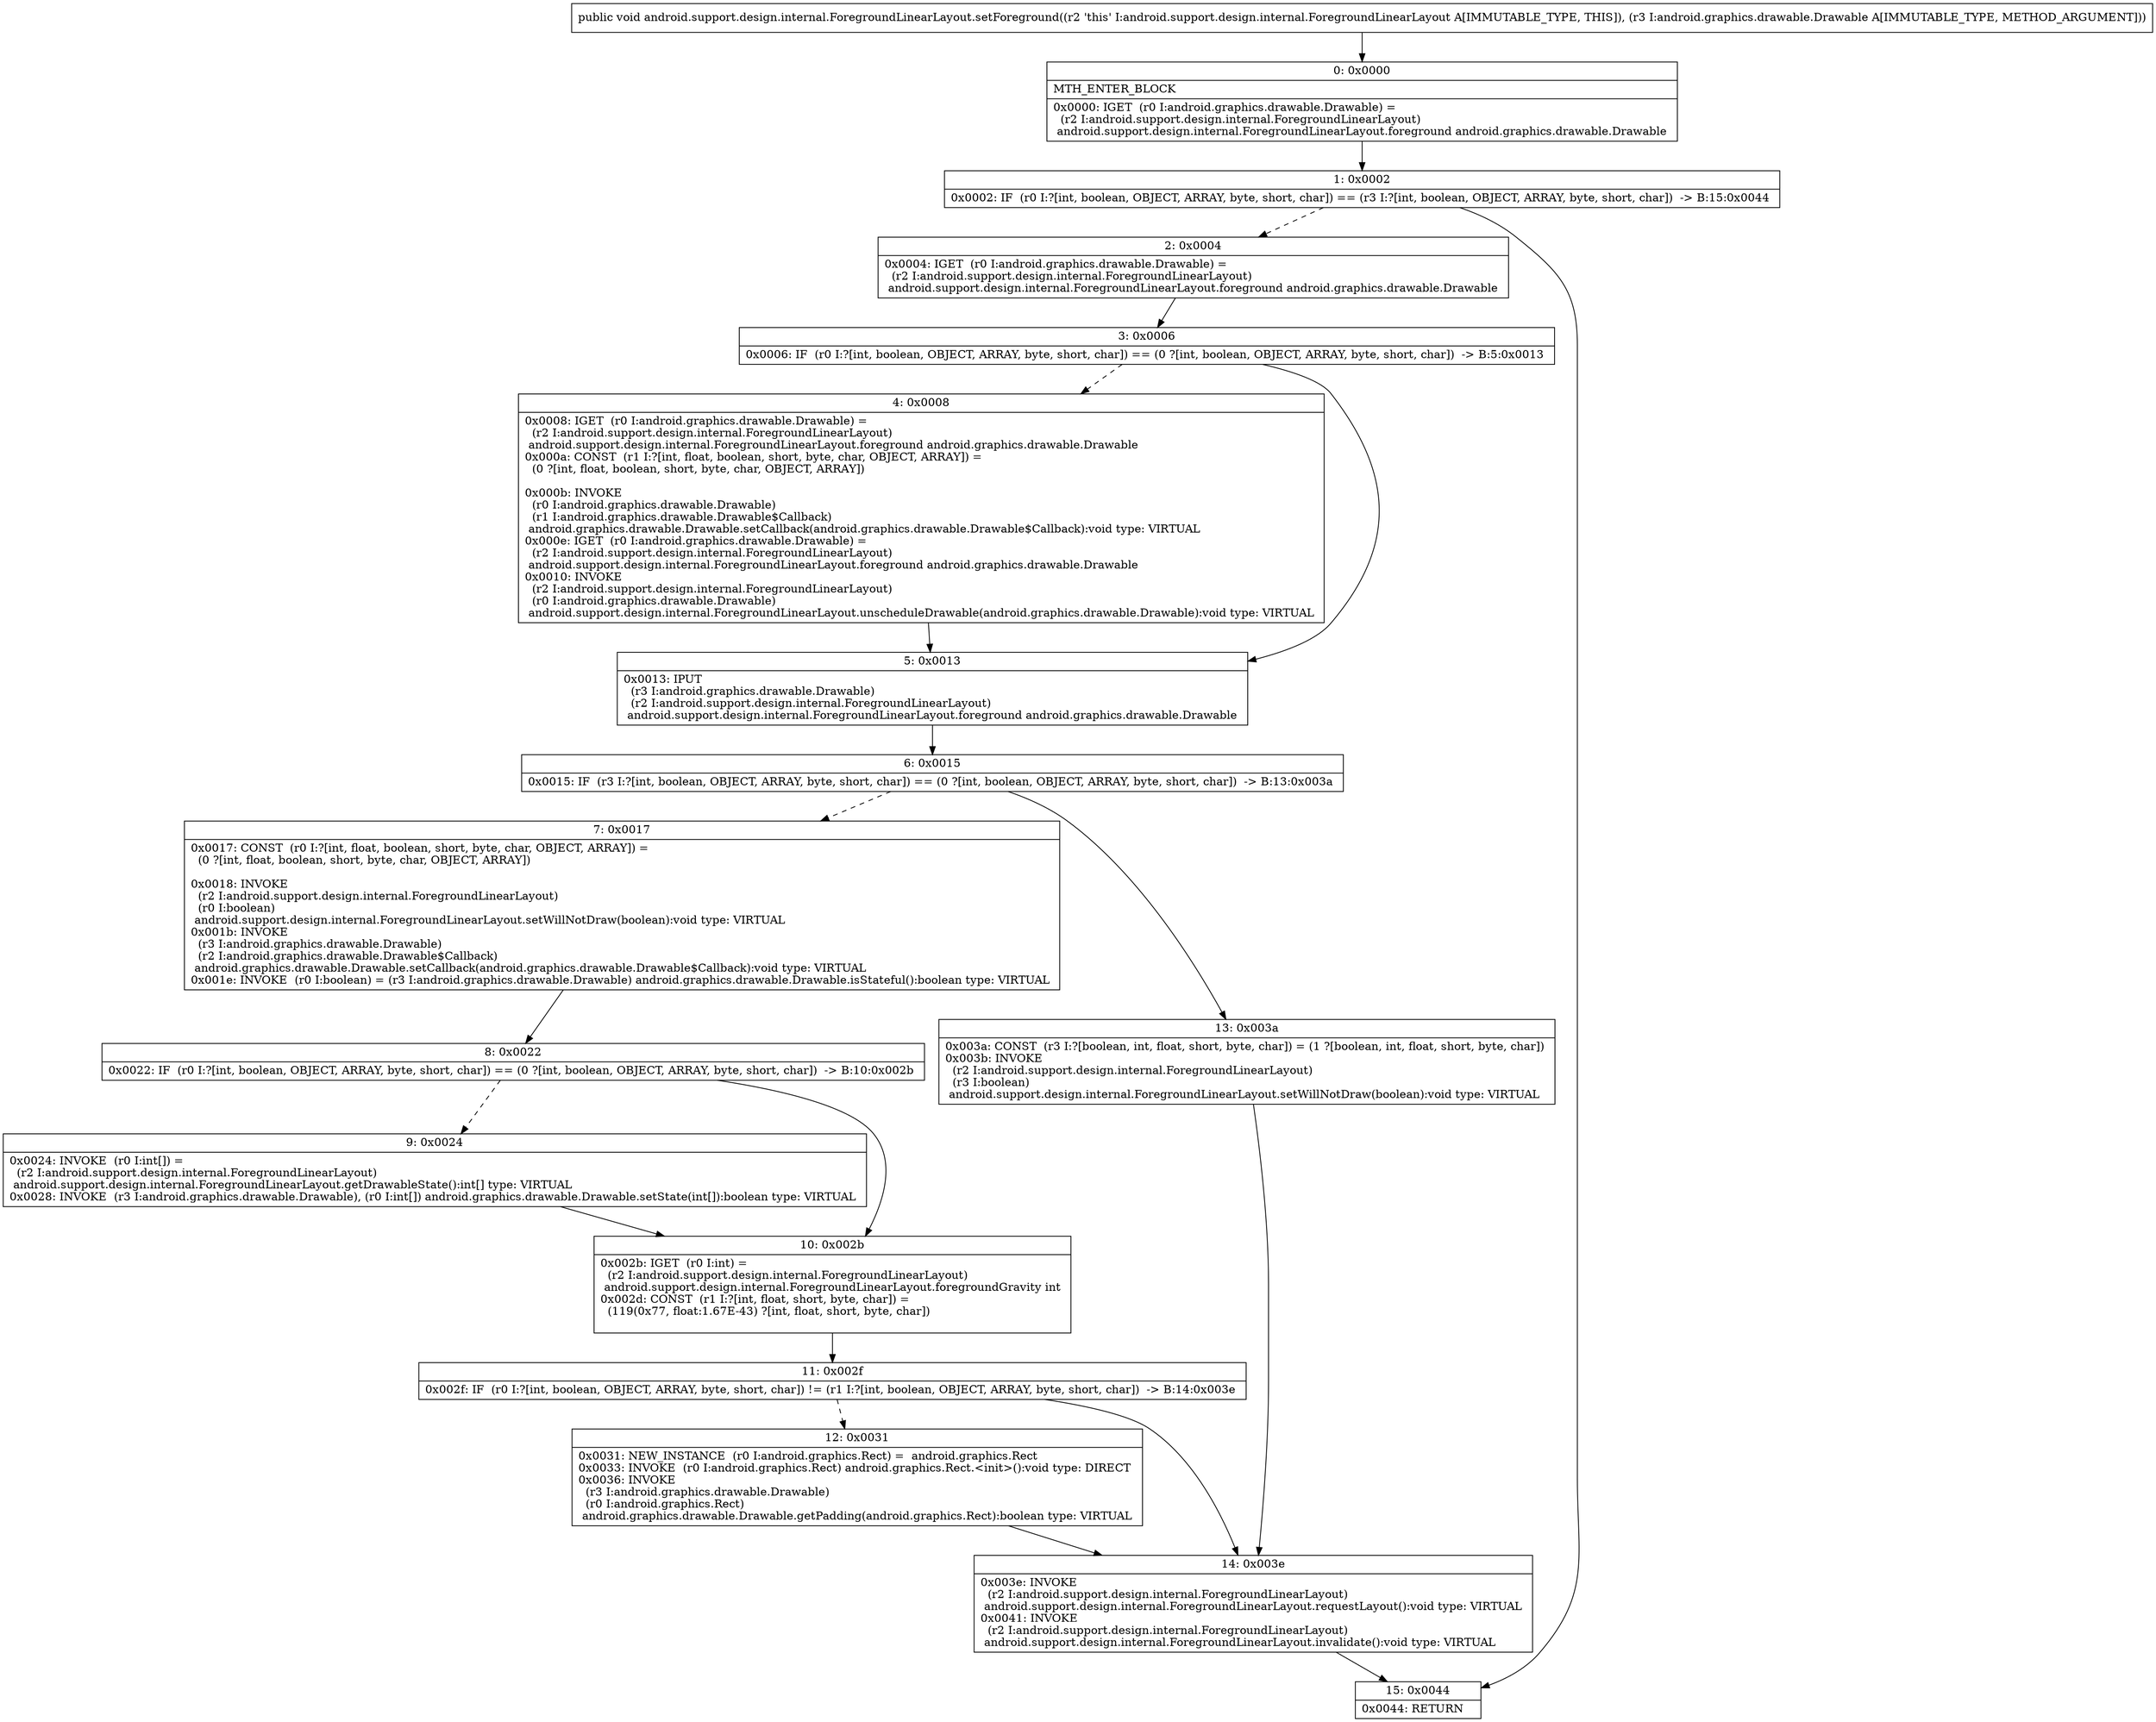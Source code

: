 digraph "CFG forandroid.support.design.internal.ForegroundLinearLayout.setForeground(Landroid\/graphics\/drawable\/Drawable;)V" {
Node_0 [shape=record,label="{0\:\ 0x0000|MTH_ENTER_BLOCK\l|0x0000: IGET  (r0 I:android.graphics.drawable.Drawable) = \l  (r2 I:android.support.design.internal.ForegroundLinearLayout)\l android.support.design.internal.ForegroundLinearLayout.foreground android.graphics.drawable.Drawable \l}"];
Node_1 [shape=record,label="{1\:\ 0x0002|0x0002: IF  (r0 I:?[int, boolean, OBJECT, ARRAY, byte, short, char]) == (r3 I:?[int, boolean, OBJECT, ARRAY, byte, short, char])  \-\> B:15:0x0044 \l}"];
Node_2 [shape=record,label="{2\:\ 0x0004|0x0004: IGET  (r0 I:android.graphics.drawable.Drawable) = \l  (r2 I:android.support.design.internal.ForegroundLinearLayout)\l android.support.design.internal.ForegroundLinearLayout.foreground android.graphics.drawable.Drawable \l}"];
Node_3 [shape=record,label="{3\:\ 0x0006|0x0006: IF  (r0 I:?[int, boolean, OBJECT, ARRAY, byte, short, char]) == (0 ?[int, boolean, OBJECT, ARRAY, byte, short, char])  \-\> B:5:0x0013 \l}"];
Node_4 [shape=record,label="{4\:\ 0x0008|0x0008: IGET  (r0 I:android.graphics.drawable.Drawable) = \l  (r2 I:android.support.design.internal.ForegroundLinearLayout)\l android.support.design.internal.ForegroundLinearLayout.foreground android.graphics.drawable.Drawable \l0x000a: CONST  (r1 I:?[int, float, boolean, short, byte, char, OBJECT, ARRAY]) = \l  (0 ?[int, float, boolean, short, byte, char, OBJECT, ARRAY])\l \l0x000b: INVOKE  \l  (r0 I:android.graphics.drawable.Drawable)\l  (r1 I:android.graphics.drawable.Drawable$Callback)\l android.graphics.drawable.Drawable.setCallback(android.graphics.drawable.Drawable$Callback):void type: VIRTUAL \l0x000e: IGET  (r0 I:android.graphics.drawable.Drawable) = \l  (r2 I:android.support.design.internal.ForegroundLinearLayout)\l android.support.design.internal.ForegroundLinearLayout.foreground android.graphics.drawable.Drawable \l0x0010: INVOKE  \l  (r2 I:android.support.design.internal.ForegroundLinearLayout)\l  (r0 I:android.graphics.drawable.Drawable)\l android.support.design.internal.ForegroundLinearLayout.unscheduleDrawable(android.graphics.drawable.Drawable):void type: VIRTUAL \l}"];
Node_5 [shape=record,label="{5\:\ 0x0013|0x0013: IPUT  \l  (r3 I:android.graphics.drawable.Drawable)\l  (r2 I:android.support.design.internal.ForegroundLinearLayout)\l android.support.design.internal.ForegroundLinearLayout.foreground android.graphics.drawable.Drawable \l}"];
Node_6 [shape=record,label="{6\:\ 0x0015|0x0015: IF  (r3 I:?[int, boolean, OBJECT, ARRAY, byte, short, char]) == (0 ?[int, boolean, OBJECT, ARRAY, byte, short, char])  \-\> B:13:0x003a \l}"];
Node_7 [shape=record,label="{7\:\ 0x0017|0x0017: CONST  (r0 I:?[int, float, boolean, short, byte, char, OBJECT, ARRAY]) = \l  (0 ?[int, float, boolean, short, byte, char, OBJECT, ARRAY])\l \l0x0018: INVOKE  \l  (r2 I:android.support.design.internal.ForegroundLinearLayout)\l  (r0 I:boolean)\l android.support.design.internal.ForegroundLinearLayout.setWillNotDraw(boolean):void type: VIRTUAL \l0x001b: INVOKE  \l  (r3 I:android.graphics.drawable.Drawable)\l  (r2 I:android.graphics.drawable.Drawable$Callback)\l android.graphics.drawable.Drawable.setCallback(android.graphics.drawable.Drawable$Callback):void type: VIRTUAL \l0x001e: INVOKE  (r0 I:boolean) = (r3 I:android.graphics.drawable.Drawable) android.graphics.drawable.Drawable.isStateful():boolean type: VIRTUAL \l}"];
Node_8 [shape=record,label="{8\:\ 0x0022|0x0022: IF  (r0 I:?[int, boolean, OBJECT, ARRAY, byte, short, char]) == (0 ?[int, boolean, OBJECT, ARRAY, byte, short, char])  \-\> B:10:0x002b \l}"];
Node_9 [shape=record,label="{9\:\ 0x0024|0x0024: INVOKE  (r0 I:int[]) = \l  (r2 I:android.support.design.internal.ForegroundLinearLayout)\l android.support.design.internal.ForegroundLinearLayout.getDrawableState():int[] type: VIRTUAL \l0x0028: INVOKE  (r3 I:android.graphics.drawable.Drawable), (r0 I:int[]) android.graphics.drawable.Drawable.setState(int[]):boolean type: VIRTUAL \l}"];
Node_10 [shape=record,label="{10\:\ 0x002b|0x002b: IGET  (r0 I:int) = \l  (r2 I:android.support.design.internal.ForegroundLinearLayout)\l android.support.design.internal.ForegroundLinearLayout.foregroundGravity int \l0x002d: CONST  (r1 I:?[int, float, short, byte, char]) = \l  (119(0x77, float:1.67E\-43) ?[int, float, short, byte, char])\l \l}"];
Node_11 [shape=record,label="{11\:\ 0x002f|0x002f: IF  (r0 I:?[int, boolean, OBJECT, ARRAY, byte, short, char]) != (r1 I:?[int, boolean, OBJECT, ARRAY, byte, short, char])  \-\> B:14:0x003e \l}"];
Node_12 [shape=record,label="{12\:\ 0x0031|0x0031: NEW_INSTANCE  (r0 I:android.graphics.Rect) =  android.graphics.Rect \l0x0033: INVOKE  (r0 I:android.graphics.Rect) android.graphics.Rect.\<init\>():void type: DIRECT \l0x0036: INVOKE  \l  (r3 I:android.graphics.drawable.Drawable)\l  (r0 I:android.graphics.Rect)\l android.graphics.drawable.Drawable.getPadding(android.graphics.Rect):boolean type: VIRTUAL \l}"];
Node_13 [shape=record,label="{13\:\ 0x003a|0x003a: CONST  (r3 I:?[boolean, int, float, short, byte, char]) = (1 ?[boolean, int, float, short, byte, char]) \l0x003b: INVOKE  \l  (r2 I:android.support.design.internal.ForegroundLinearLayout)\l  (r3 I:boolean)\l android.support.design.internal.ForegroundLinearLayout.setWillNotDraw(boolean):void type: VIRTUAL \l}"];
Node_14 [shape=record,label="{14\:\ 0x003e|0x003e: INVOKE  \l  (r2 I:android.support.design.internal.ForegroundLinearLayout)\l android.support.design.internal.ForegroundLinearLayout.requestLayout():void type: VIRTUAL \l0x0041: INVOKE  \l  (r2 I:android.support.design.internal.ForegroundLinearLayout)\l android.support.design.internal.ForegroundLinearLayout.invalidate():void type: VIRTUAL \l}"];
Node_15 [shape=record,label="{15\:\ 0x0044|0x0044: RETURN   \l}"];
MethodNode[shape=record,label="{public void android.support.design.internal.ForegroundLinearLayout.setForeground((r2 'this' I:android.support.design.internal.ForegroundLinearLayout A[IMMUTABLE_TYPE, THIS]), (r3 I:android.graphics.drawable.Drawable A[IMMUTABLE_TYPE, METHOD_ARGUMENT])) }"];
MethodNode -> Node_0;
Node_0 -> Node_1;
Node_1 -> Node_2[style=dashed];
Node_1 -> Node_15;
Node_2 -> Node_3;
Node_3 -> Node_4[style=dashed];
Node_3 -> Node_5;
Node_4 -> Node_5;
Node_5 -> Node_6;
Node_6 -> Node_7[style=dashed];
Node_6 -> Node_13;
Node_7 -> Node_8;
Node_8 -> Node_9[style=dashed];
Node_8 -> Node_10;
Node_9 -> Node_10;
Node_10 -> Node_11;
Node_11 -> Node_12[style=dashed];
Node_11 -> Node_14;
Node_12 -> Node_14;
Node_13 -> Node_14;
Node_14 -> Node_15;
}

